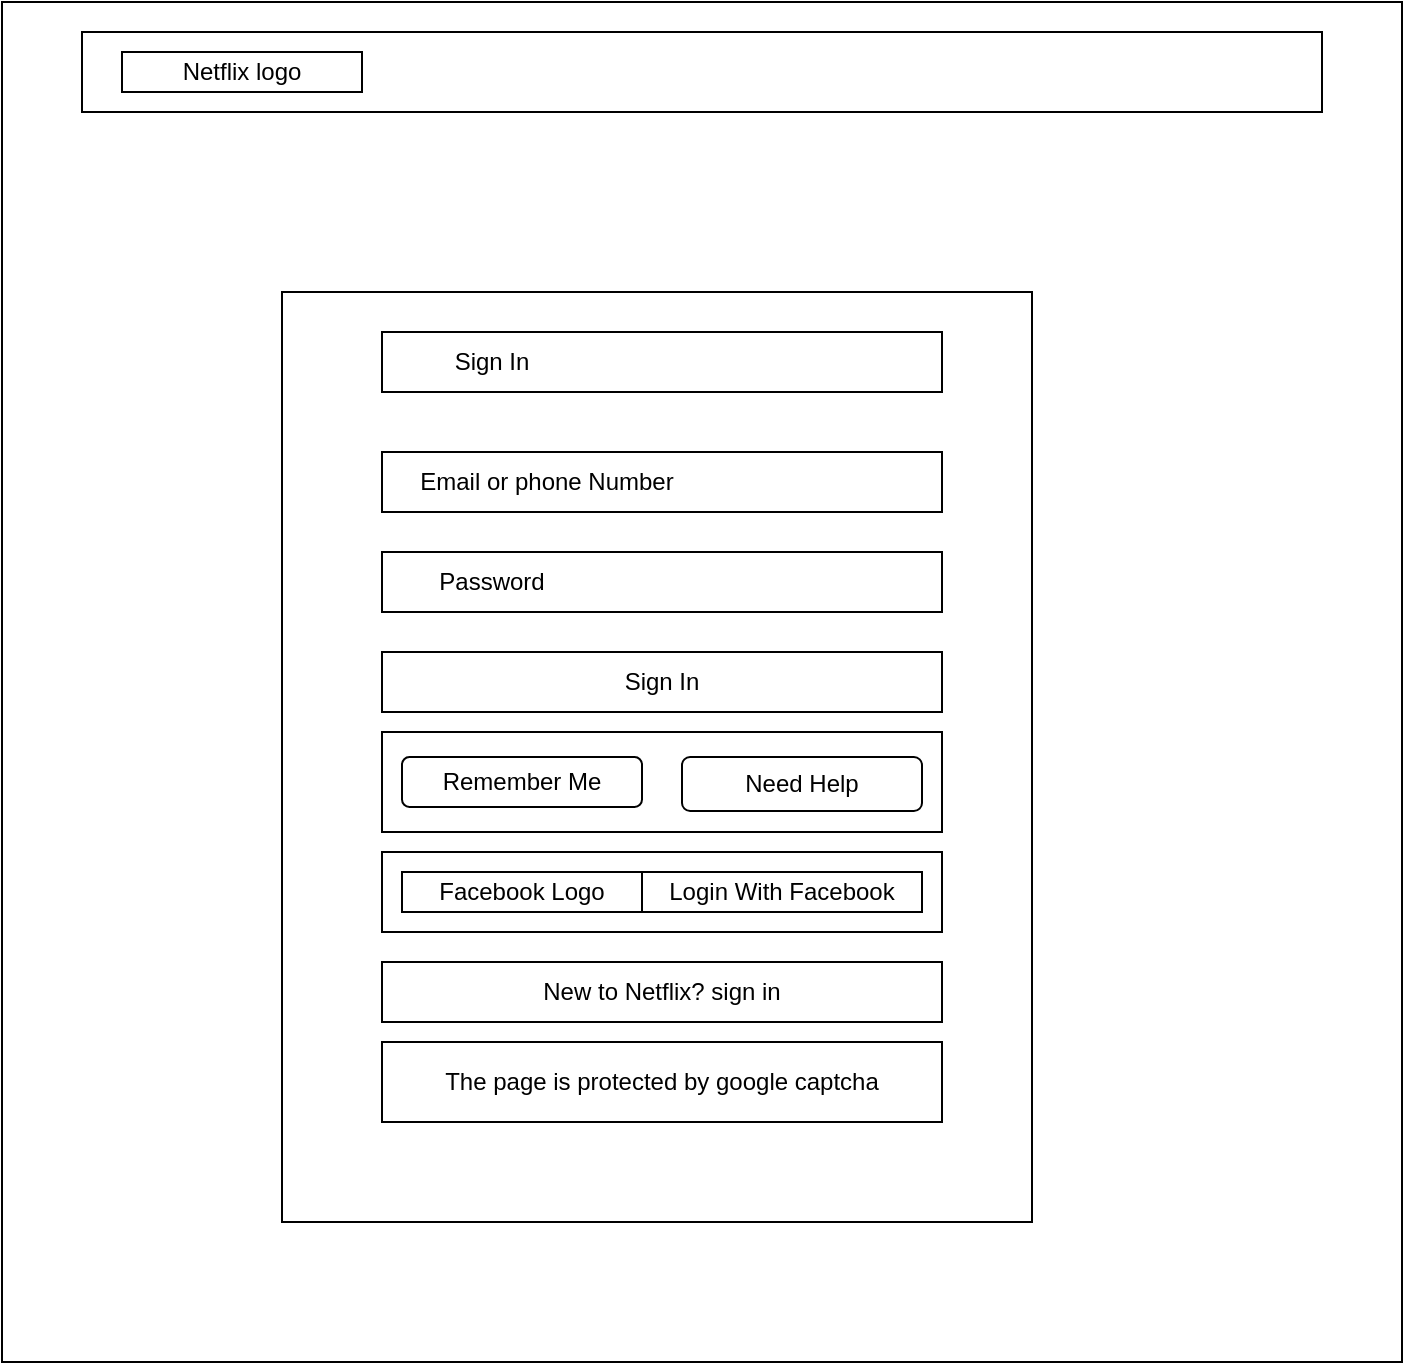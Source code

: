 <mxfile version="14.9.5" type="github">
  <diagram id="4ooEcceIJFeWIwzbWp5M" name="Page-1">
    <mxGraphModel dx="1038" dy="979" grid="1" gridSize="10" guides="1" tooltips="1" connect="1" arrows="1" fold="1" page="0" pageScale="1" pageWidth="850" pageHeight="1100" math="0" shadow="0">
      <root>
        <mxCell id="0" />
        <mxCell id="1" parent="0" />
        <mxCell id="UeSxUQF8vqCWtHJAzV6s-1" value="" style="rounded=0;whiteSpace=wrap;html=1;" vertex="1" parent="1">
          <mxGeometry x="90" y="-90" width="700" height="680" as="geometry" />
        </mxCell>
        <mxCell id="UeSxUQF8vqCWtHJAzV6s-2" value="" style="rounded=0;whiteSpace=wrap;html=1;" vertex="1" parent="1">
          <mxGeometry x="130" y="-75" width="620" height="40" as="geometry" />
        </mxCell>
        <mxCell id="UeSxUQF8vqCWtHJAzV6s-4" value="Netflix logo" style="rounded=0;whiteSpace=wrap;html=1;" vertex="1" parent="1">
          <mxGeometry x="150" y="-65" width="120" height="20" as="geometry" />
        </mxCell>
        <mxCell id="UeSxUQF8vqCWtHJAzV6s-5" value="" style="rounded=0;whiteSpace=wrap;html=1;" vertex="1" parent="1">
          <mxGeometry x="230" y="55" width="375" height="465" as="geometry" />
        </mxCell>
        <mxCell id="UeSxUQF8vqCWtHJAzV6s-6" value="" style="rounded=0;whiteSpace=wrap;html=1;" vertex="1" parent="1">
          <mxGeometry x="280" y="75" width="280" height="30" as="geometry" />
        </mxCell>
        <mxCell id="UeSxUQF8vqCWtHJAzV6s-7" value="" style="rounded=0;whiteSpace=wrap;html=1;" vertex="1" parent="1">
          <mxGeometry x="280" y="135" width="280" height="30" as="geometry" />
        </mxCell>
        <mxCell id="UeSxUQF8vqCWtHJAzV6s-8" value="Sign In" style="text;html=1;strokeColor=none;fillColor=none;align=center;verticalAlign=middle;whiteSpace=wrap;rounded=0;" vertex="1" parent="1">
          <mxGeometry x="300" y="80" width="70" height="20" as="geometry" />
        </mxCell>
        <mxCell id="UeSxUQF8vqCWtHJAzV6s-10" value="Email or phone Number" style="text;html=1;strokeColor=none;fillColor=none;align=center;verticalAlign=middle;whiteSpace=wrap;rounded=0;" vertex="1" parent="1">
          <mxGeometry x="270" y="145" width="185" height="10" as="geometry" />
        </mxCell>
        <mxCell id="UeSxUQF8vqCWtHJAzV6s-11" value="" style="rounded=0;whiteSpace=wrap;html=1;" vertex="1" parent="1">
          <mxGeometry x="280" y="185" width="280" height="30" as="geometry" />
        </mxCell>
        <mxCell id="UeSxUQF8vqCWtHJAzV6s-12" value="Password" style="text;html=1;strokeColor=none;fillColor=none;align=center;verticalAlign=middle;whiteSpace=wrap;rounded=0;" vertex="1" parent="1">
          <mxGeometry x="300" y="190" width="70" height="20" as="geometry" />
        </mxCell>
        <mxCell id="UeSxUQF8vqCWtHJAzV6s-13" value="Sign In" style="rounded=0;whiteSpace=wrap;html=1;" vertex="1" parent="1">
          <mxGeometry x="280" y="235" width="280" height="30" as="geometry" />
        </mxCell>
        <mxCell id="UeSxUQF8vqCWtHJAzV6s-14" value="" style="rounded=0;whiteSpace=wrap;html=1;" vertex="1" parent="1">
          <mxGeometry x="280" y="275" width="280" height="50" as="geometry" />
        </mxCell>
        <mxCell id="UeSxUQF8vqCWtHJAzV6s-15" value="Remember Me" style="rounded=1;whiteSpace=wrap;html=1;" vertex="1" parent="1">
          <mxGeometry x="290" y="287.5" width="120" height="25" as="geometry" />
        </mxCell>
        <mxCell id="UeSxUQF8vqCWtHJAzV6s-17" value="Need Help" style="rounded=1;whiteSpace=wrap;html=1;" vertex="1" parent="1">
          <mxGeometry x="430" y="287.5" width="120" height="27" as="geometry" />
        </mxCell>
        <mxCell id="UeSxUQF8vqCWtHJAzV6s-18" value="" style="rounded=0;whiteSpace=wrap;html=1;" vertex="1" parent="1">
          <mxGeometry x="280" y="335" width="280" height="40" as="geometry" />
        </mxCell>
        <mxCell id="UeSxUQF8vqCWtHJAzV6s-19" value="Login With Facebook" style="rounded=0;whiteSpace=wrap;html=1;" vertex="1" parent="1">
          <mxGeometry x="410" y="345" width="140" height="20" as="geometry" />
        </mxCell>
        <mxCell id="UeSxUQF8vqCWtHJAzV6s-24" value="New to Netflix? sign in" style="rounded=0;whiteSpace=wrap;html=1;" vertex="1" parent="1">
          <mxGeometry x="280" y="390" width="280" height="30" as="geometry" />
        </mxCell>
        <mxCell id="UeSxUQF8vqCWtHJAzV6s-25" value="The page is protected by google captcha" style="rounded=0;whiteSpace=wrap;html=1;" vertex="1" parent="1">
          <mxGeometry x="280" y="430" width="280" height="40" as="geometry" />
        </mxCell>
        <mxCell id="UeSxUQF8vqCWtHJAzV6s-26" value="Facebook Logo" style="rounded=0;whiteSpace=wrap;html=1;" vertex="1" parent="1">
          <mxGeometry x="290" y="345" width="120" height="20" as="geometry" />
        </mxCell>
      </root>
    </mxGraphModel>
  </diagram>
</mxfile>
